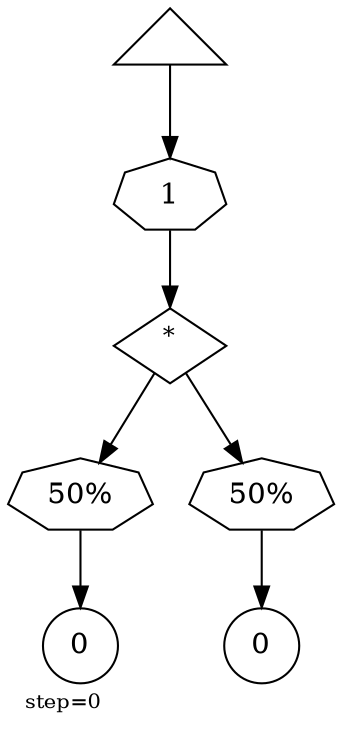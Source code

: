 digraph {
  graph  [labelloc=bottom,labeljust=left,fontsize="10",label="step=0"];
  "257" [shape=triangle,peripheries="1",label="",labelfontcolor=black,color=black];
  "258" [shape=diamond,peripheries="1",label=<<SUP>*</SUP>>,labelfontcolor=black,color=black];
  "259" [shape=circle,peripheries="1",label=<0>,labelfontcolor=black,color=black];
  "261" [shape=circle,peripheries="1",label=<0>,labelfontcolor=black,color=black];
  "256" [label=<1>,peripheries="1",color=black,shape=septagon];
  "257" -> "256" [color=black];
  "256" -> "258" [color=black];
  "260" [label=<50%>,peripheries="1",color=black,shape=septagon];
  "258" -> "260" [color=black];
  "260" -> "259" [color=black];
  "262" [label=<50%>,peripheries="1",color=black,shape=septagon];
  "258" -> "262" [color=black];
  "262" -> "261" [color=black];
}